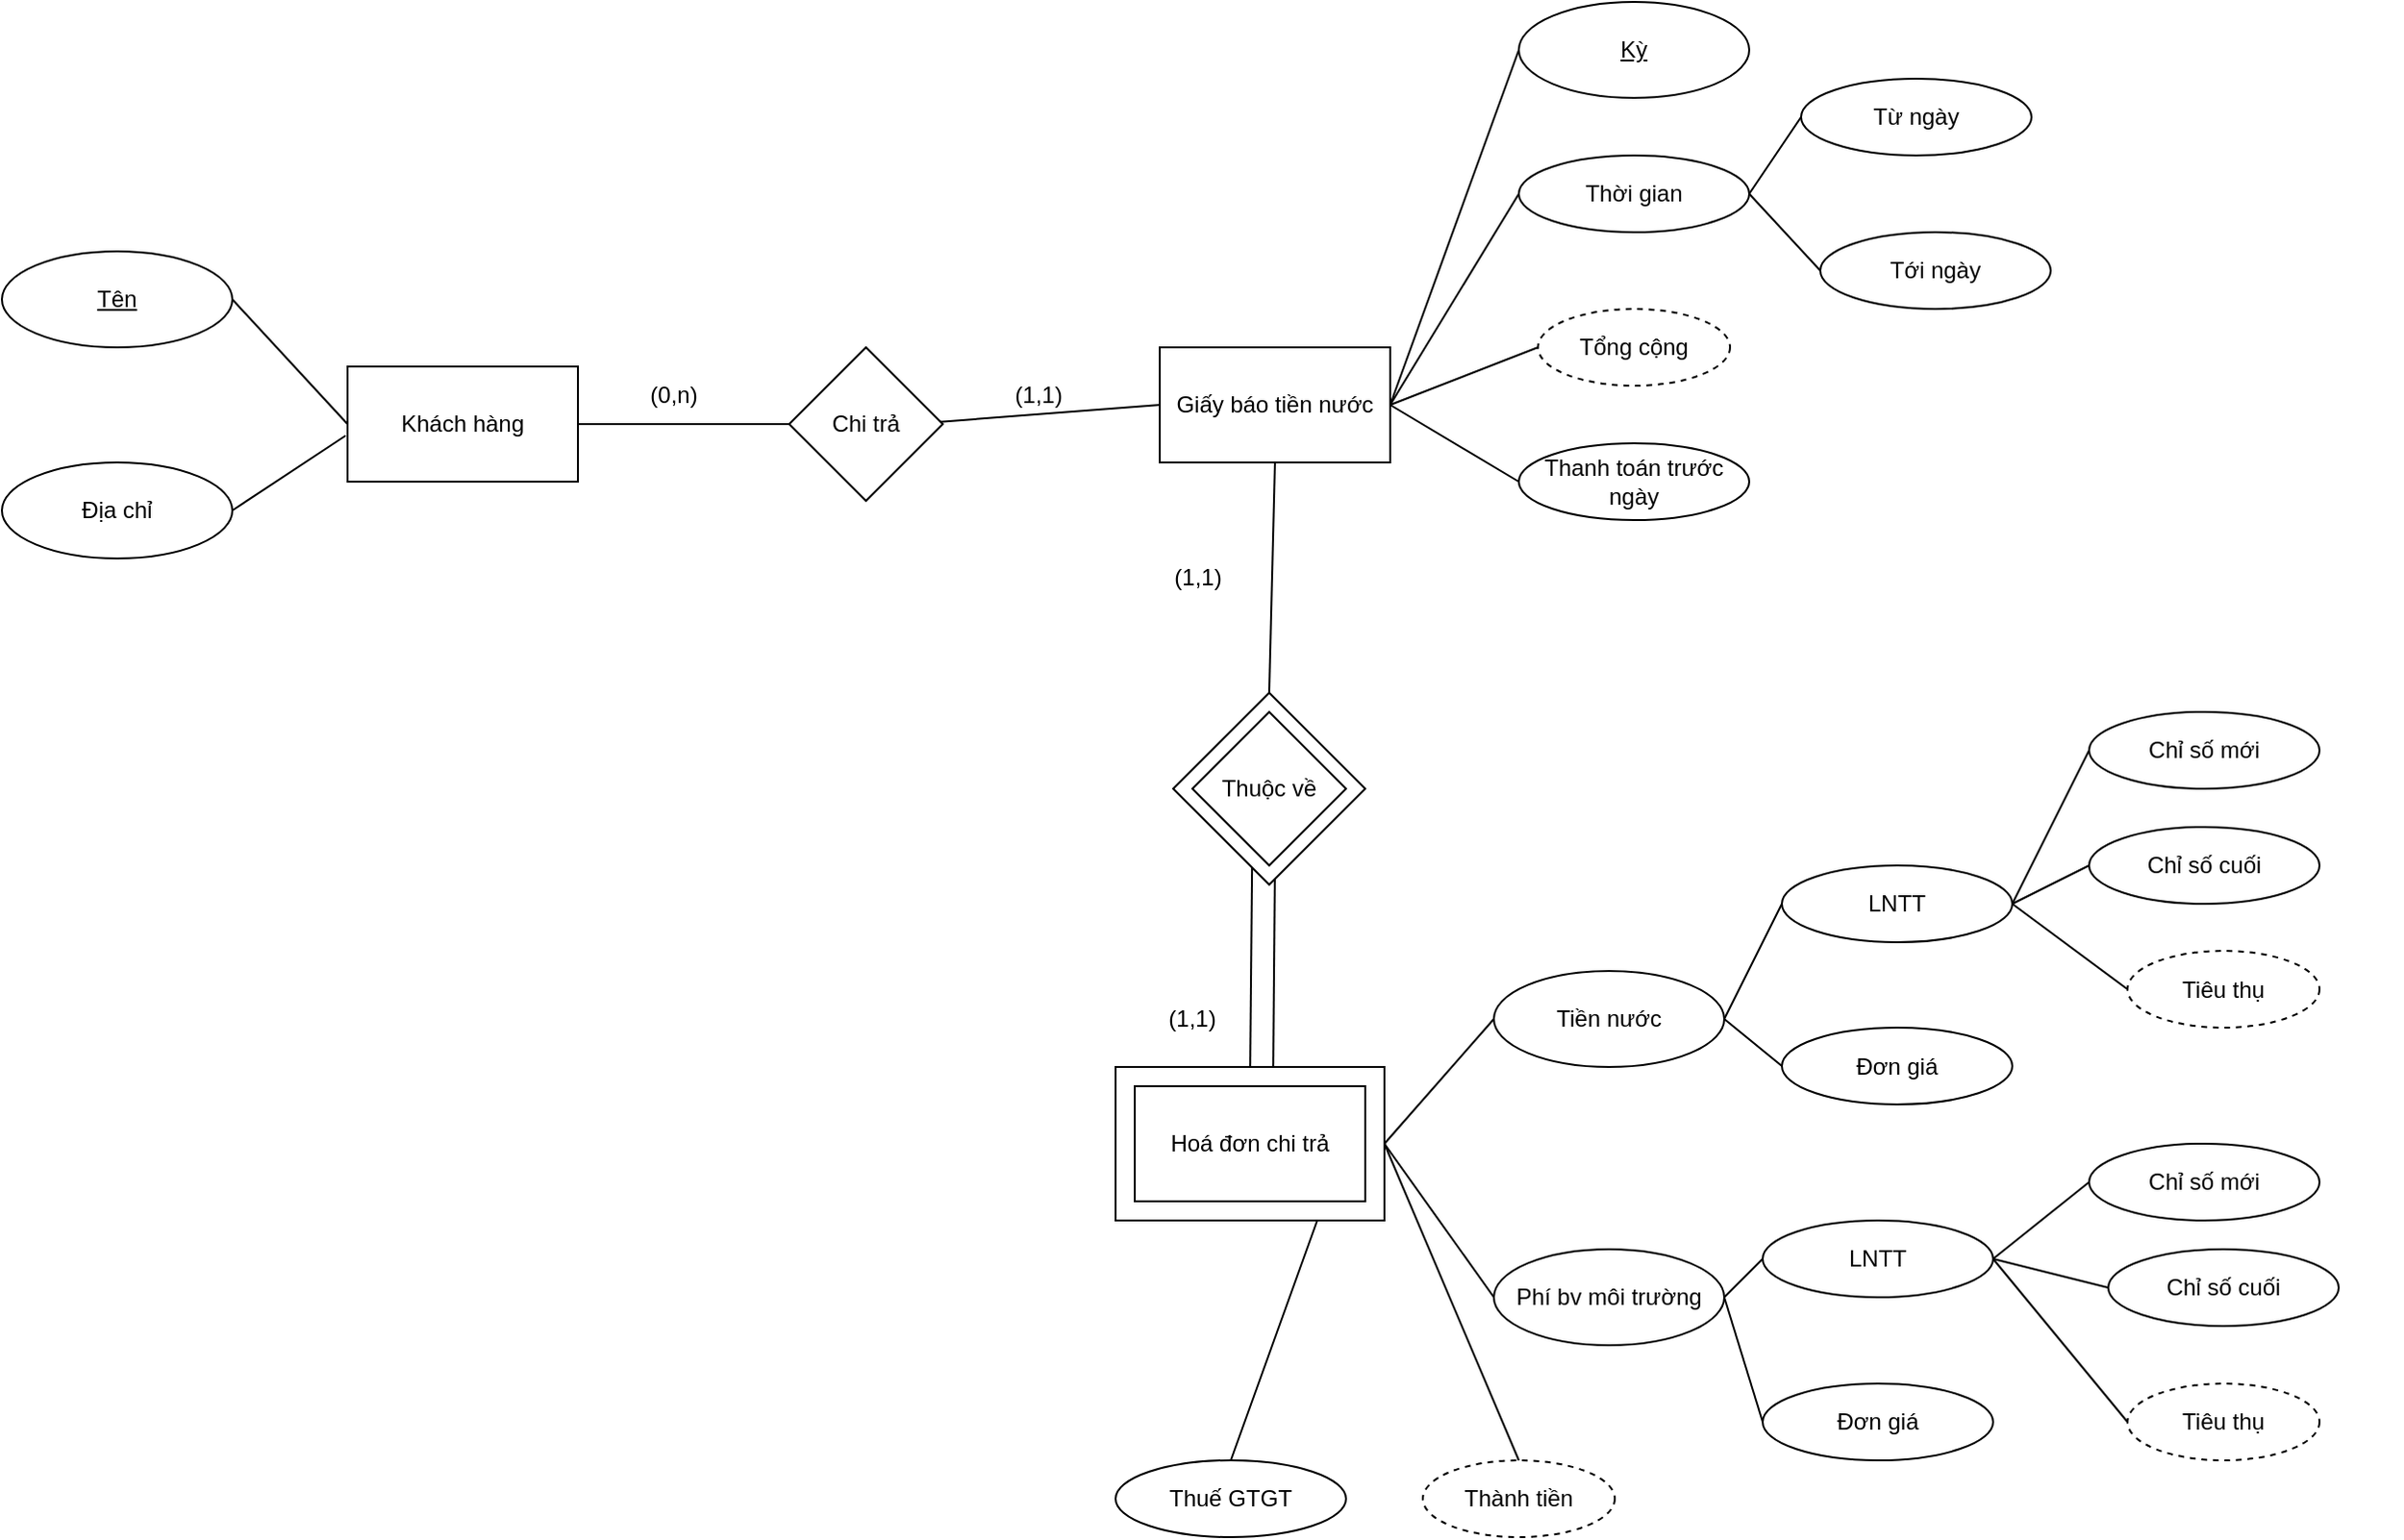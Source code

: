 <mxfile version="24.2.5" type="device">
  <diagram id="S_wKLjfsMUYISe0Ca79p" name="Trang-1">
    <mxGraphModel dx="787" dy="906" grid="1" gridSize="10" guides="1" tooltips="1" connect="1" arrows="1" fold="1" page="1" pageScale="1" pageWidth="827" pageHeight="1169" math="0" shadow="0">
      <root>
        <mxCell id="0" />
        <mxCell id="1" parent="0" />
        <mxCell id="GceaToqbHaI5IVohYFQD-154" value="" style="group" parent="1" vertex="1" connectable="0">
          <mxGeometry x="1480" y="150" width="1250" height="800" as="geometry" />
        </mxCell>
        <mxCell id="GceaToqbHaI5IVohYFQD-156" value="" style="endArrow=none;html=1;rounded=0;exitX=1;exitY=0.5;exitDx=0;exitDy=0;entryX=0;entryY=0.5;entryDx=0;entryDy=0;" parent="GceaToqbHaI5IVohYFQD-154" target="GceaToqbHaI5IVohYFQD-168" edge="1">
          <mxGeometry width="50" height="50" relative="1" as="geometry">
            <mxPoint x="480" y="219.5" as="sourcePoint" />
            <mxPoint x="593" y="220" as="targetPoint" />
          </mxGeometry>
        </mxCell>
        <mxCell id="GceaToqbHaI5IVohYFQD-158" value="" style="endArrow=none;html=1;rounded=0;exitX=0.5;exitY=0;exitDx=0;exitDy=0;entryX=0.5;entryY=1;entryDx=0;entryDy=0;" parent="GceaToqbHaI5IVohYFQD-154" source="GceaToqbHaI5IVohYFQD-206" target="GceaToqbHaI5IVohYFQD-168" edge="1">
          <mxGeometry width="50" height="50" relative="1" as="geometry">
            <mxPoint x="653.76" y="369" as="sourcePoint" />
            <mxPoint x="653.002" y="244" as="targetPoint" />
          </mxGeometry>
        </mxCell>
        <mxCell id="GceaToqbHaI5IVohYFQD-160" value="" style="endArrow=none;html=1;rounded=0;entryX=0.411;entryY=0.89;entryDx=0;entryDy=0;entryPerimeter=0;exitX=0.5;exitY=0;exitDx=0;exitDy=0;" parent="GceaToqbHaI5IVohYFQD-154" source="GceaToqbHaI5IVohYFQD-181" target="GceaToqbHaI5IVohYFQD-206" edge="1">
          <mxGeometry width="50" height="50" relative="1" as="geometry">
            <mxPoint x="470" y="630" as="sourcePoint" />
            <mxPoint x="520" y="580" as="targetPoint" />
          </mxGeometry>
        </mxCell>
        <mxCell id="GceaToqbHaI5IVohYFQD-161" value="Khách hàng" style="rounded=0;whiteSpace=wrap;html=1;" parent="GceaToqbHaI5IVohYFQD-154" vertex="1">
          <mxGeometry x="180" y="190" width="120" height="60" as="geometry" />
        </mxCell>
        <mxCell id="GceaToqbHaI5IVohYFQD-162" value="&lt;u&gt;Tên&lt;/u&gt;" style="ellipse;whiteSpace=wrap;html=1;" parent="GceaToqbHaI5IVohYFQD-154" vertex="1">
          <mxGeometry y="130" width="120" height="50" as="geometry" />
        </mxCell>
        <mxCell id="GceaToqbHaI5IVohYFQD-163" value="Địa chỉ" style="ellipse;whiteSpace=wrap;html=1;" parent="GceaToqbHaI5IVohYFQD-154" vertex="1">
          <mxGeometry y="240" width="120" height="50" as="geometry" />
        </mxCell>
        <mxCell id="GceaToqbHaI5IVohYFQD-164" value="" style="endArrow=none;html=1;rounded=0;exitX=1;exitY=0.5;exitDx=0;exitDy=0;entryX=-0.008;entryY=0.6;entryDx=0;entryDy=0;entryPerimeter=0;" parent="GceaToqbHaI5IVohYFQD-154" source="GceaToqbHaI5IVohYFQD-163" target="GceaToqbHaI5IVohYFQD-161" edge="1">
          <mxGeometry width="50" height="50" relative="1" as="geometry">
            <mxPoint x="130" y="370" as="sourcePoint" />
            <mxPoint x="180" y="320" as="targetPoint" />
          </mxGeometry>
        </mxCell>
        <mxCell id="GceaToqbHaI5IVohYFQD-165" value="" style="endArrow=none;html=1;rounded=0;entryX=0;entryY=0.5;entryDx=0;entryDy=0;exitX=1;exitY=0.5;exitDx=0;exitDy=0;" parent="GceaToqbHaI5IVohYFQD-154" source="GceaToqbHaI5IVohYFQD-162" target="GceaToqbHaI5IVohYFQD-161" edge="1">
          <mxGeometry width="50" height="50" relative="1" as="geometry">
            <mxPoint x="120" y="180" as="sourcePoint" />
            <mxPoint x="209" y="151" as="targetPoint" />
          </mxGeometry>
        </mxCell>
        <mxCell id="GceaToqbHaI5IVohYFQD-166" value="" style="group" parent="GceaToqbHaI5IVohYFQD-154" vertex="1" connectable="0">
          <mxGeometry x="593" y="170" width="140" height="80" as="geometry" />
        </mxCell>
        <mxCell id="GceaToqbHaI5IVohYFQD-168" value="Giấy báo tiền nước" style="rounded=0;whiteSpace=wrap;html=1;" parent="GceaToqbHaI5IVohYFQD-166" vertex="1">
          <mxGeometry x="10" y="10" width="120" height="60" as="geometry" />
        </mxCell>
        <mxCell id="GceaToqbHaI5IVohYFQD-169" value="&lt;span&gt;&lt;u&gt;Kỳ&lt;/u&gt;&lt;/span&gt;" style="ellipse;whiteSpace=wrap;html=1;fontStyle=0" parent="GceaToqbHaI5IVohYFQD-154" vertex="1">
          <mxGeometry x="790" width="120" height="50" as="geometry" />
        </mxCell>
        <mxCell id="GceaToqbHaI5IVohYFQD-170" value="Thời gian" style="ellipse;whiteSpace=wrap;html=1;" parent="GceaToqbHaI5IVohYFQD-154" vertex="1">
          <mxGeometry x="790" y="80" width="120" height="40" as="geometry" />
        </mxCell>
        <mxCell id="GceaToqbHaI5IVohYFQD-171" value="" style="endArrow=none;html=1;rounded=0;exitX=1;exitY=0.5;exitDx=0;exitDy=0;entryX=0;entryY=0.5;entryDx=0;entryDy=0;" parent="GceaToqbHaI5IVohYFQD-154" source="GceaToqbHaI5IVohYFQD-168" target="GceaToqbHaI5IVohYFQD-169" edge="1">
          <mxGeometry width="50" height="50" relative="1" as="geometry">
            <mxPoint x="730" y="210.0" as="sourcePoint" />
            <mxPoint x="800" y="290" as="targetPoint" />
          </mxGeometry>
        </mxCell>
        <mxCell id="GceaToqbHaI5IVohYFQD-172" value="" style="endArrow=none;html=1;rounded=0;exitX=1;exitY=0.5;exitDx=0;exitDy=0;entryX=0;entryY=0.5;entryDx=0;entryDy=0;" parent="GceaToqbHaI5IVohYFQD-154" source="GceaToqbHaI5IVohYFQD-168" target="GceaToqbHaI5IVohYFQD-170" edge="1">
          <mxGeometry width="50" height="50" relative="1" as="geometry">
            <mxPoint x="730" y="210.0" as="sourcePoint" />
            <mxPoint x="870" y="240" as="targetPoint" />
          </mxGeometry>
        </mxCell>
        <mxCell id="GceaToqbHaI5IVohYFQD-173" value="Từ ngày" style="ellipse;whiteSpace=wrap;html=1;" parent="GceaToqbHaI5IVohYFQD-154" vertex="1">
          <mxGeometry x="937" y="40" width="120" height="40" as="geometry" />
        </mxCell>
        <mxCell id="GceaToqbHaI5IVohYFQD-174" value="Tới ngày" style="ellipse;whiteSpace=wrap;html=1;" parent="GceaToqbHaI5IVohYFQD-154" vertex="1">
          <mxGeometry x="947" y="120" width="120" height="40" as="geometry" />
        </mxCell>
        <mxCell id="GceaToqbHaI5IVohYFQD-175" value="" style="endArrow=none;html=1;rounded=0;exitX=1;exitY=0.5;exitDx=0;exitDy=0;entryX=0;entryY=0.5;entryDx=0;entryDy=0;" parent="GceaToqbHaI5IVohYFQD-154" source="GceaToqbHaI5IVohYFQD-170" target="GceaToqbHaI5IVohYFQD-173" edge="1">
          <mxGeometry width="50" height="50" relative="1" as="geometry">
            <mxPoint x="860" y="280" as="sourcePoint" />
            <mxPoint x="910" y="230" as="targetPoint" />
          </mxGeometry>
        </mxCell>
        <mxCell id="GceaToqbHaI5IVohYFQD-176" value="" style="endArrow=none;html=1;rounded=0;exitX=1;exitY=0.5;exitDx=0;exitDy=0;entryX=0;entryY=0.5;entryDx=0;entryDy=0;" parent="GceaToqbHaI5IVohYFQD-154" source="GceaToqbHaI5IVohYFQD-170" target="GceaToqbHaI5IVohYFQD-174" edge="1">
          <mxGeometry width="50" height="50" relative="1" as="geometry">
            <mxPoint x="920" y="110" as="sourcePoint" />
            <mxPoint x="947" y="70" as="targetPoint" />
          </mxGeometry>
        </mxCell>
        <mxCell id="GceaToqbHaI5IVohYFQD-177" value="" style="group" parent="GceaToqbHaI5IVohYFQD-154" vertex="1" connectable="0">
          <mxGeometry x="580" y="420" width="670" height="380" as="geometry" />
        </mxCell>
        <mxCell id="GceaToqbHaI5IVohYFQD-178" value="" style="endArrow=none;html=1;rounded=0;entryX=0.411;entryY=0.89;entryDx=0;entryDy=0;entryPerimeter=0;exitX=0.5;exitY=0;exitDx=0;exitDy=0;" parent="GceaToqbHaI5IVohYFQD-177" edge="1">
          <mxGeometry width="50" height="50" relative="1" as="geometry">
            <mxPoint x="82" y="146" as="sourcePoint" />
            <mxPoint x="83" y="30" as="targetPoint" />
          </mxGeometry>
        </mxCell>
        <mxCell id="GceaToqbHaI5IVohYFQD-179" value="" style="group" parent="GceaToqbHaI5IVohYFQD-177" vertex="1" connectable="0">
          <mxGeometry y="135" width="140" height="80" as="geometry" />
        </mxCell>
        <mxCell id="GceaToqbHaI5IVohYFQD-180" value="" style="rounded=0;whiteSpace=wrap;html=1;" parent="GceaToqbHaI5IVohYFQD-179" vertex="1">
          <mxGeometry width="140" height="80" as="geometry" />
        </mxCell>
        <mxCell id="GceaToqbHaI5IVohYFQD-181" value="Hoá đơn chi trả" style="rounded=0;whiteSpace=wrap;html=1;" parent="GceaToqbHaI5IVohYFQD-179" vertex="1">
          <mxGeometry x="10" y="10" width="120" height="60" as="geometry" />
        </mxCell>
        <mxCell id="GceaToqbHaI5IVohYFQD-182" value="Tiền nước" style="ellipse;whiteSpace=wrap;html=1;" parent="GceaToqbHaI5IVohYFQD-177" vertex="1">
          <mxGeometry x="197" y="85" width="120" height="50" as="geometry" />
        </mxCell>
        <mxCell id="GceaToqbHaI5IVohYFQD-183" value="Phí bv môi trường" style="ellipse;whiteSpace=wrap;html=1;" parent="GceaToqbHaI5IVohYFQD-177" vertex="1">
          <mxGeometry x="197" y="230" width="120" height="50" as="geometry" />
        </mxCell>
        <mxCell id="GceaToqbHaI5IVohYFQD-184" value="" style="endArrow=none;html=1;rounded=0;exitX=1;exitY=0.5;exitDx=0;exitDy=0;entryX=0;entryY=0.5;entryDx=0;entryDy=0;" parent="GceaToqbHaI5IVohYFQD-177" source="GceaToqbHaI5IVohYFQD-180" target="GceaToqbHaI5IVohYFQD-182" edge="1">
          <mxGeometry width="50" height="50" relative="1" as="geometry">
            <mxPoint x="117" y="310" as="sourcePoint" />
            <mxPoint x="167" y="260" as="targetPoint" />
          </mxGeometry>
        </mxCell>
        <mxCell id="GceaToqbHaI5IVohYFQD-185" value="" style="endArrow=none;html=1;rounded=0;exitX=1;exitY=0.5;exitDx=0;exitDy=0;entryX=0;entryY=0.5;entryDx=0;entryDy=0;" parent="GceaToqbHaI5IVohYFQD-177" source="GceaToqbHaI5IVohYFQD-180" target="GceaToqbHaI5IVohYFQD-183" edge="1">
          <mxGeometry width="50" height="50" relative="1" as="geometry">
            <mxPoint x="150" y="185" as="sourcePoint" />
            <mxPoint x="207" y="120" as="targetPoint" />
          </mxGeometry>
        </mxCell>
        <mxCell id="GceaToqbHaI5IVohYFQD-186" value="LNTT" style="ellipse;whiteSpace=wrap;html=1;" parent="GceaToqbHaI5IVohYFQD-177" vertex="1">
          <mxGeometry x="347" y="30" width="120" height="40" as="geometry" />
        </mxCell>
        <mxCell id="GceaToqbHaI5IVohYFQD-187" value="Đơn giá" style="ellipse;whiteSpace=wrap;html=1;" parent="GceaToqbHaI5IVohYFQD-177" vertex="1">
          <mxGeometry x="347" y="114.5" width="120" height="40" as="geometry" />
        </mxCell>
        <mxCell id="GceaToqbHaI5IVohYFQD-188" value="LNTT" style="ellipse;whiteSpace=wrap;html=1;" parent="GceaToqbHaI5IVohYFQD-177" vertex="1">
          <mxGeometry x="337" y="215" width="120" height="40" as="geometry" />
        </mxCell>
        <mxCell id="GceaToqbHaI5IVohYFQD-189" value="Đơn giá" style="ellipse;whiteSpace=wrap;html=1;" parent="GceaToqbHaI5IVohYFQD-177" vertex="1">
          <mxGeometry x="337" y="300" width="120" height="40" as="geometry" />
        </mxCell>
        <mxCell id="GceaToqbHaI5IVohYFQD-190" value="" style="endArrow=none;html=1;rounded=0;entryX=1;entryY=0.5;entryDx=0;entryDy=0;exitX=0;exitY=0.5;exitDx=0;exitDy=0;" parent="GceaToqbHaI5IVohYFQD-177" source="GceaToqbHaI5IVohYFQD-187" target="GceaToqbHaI5IVohYFQD-182" edge="1">
          <mxGeometry width="50" height="50" relative="1" as="geometry">
            <mxPoint x="67" y="350" as="sourcePoint" />
            <mxPoint x="117" y="300" as="targetPoint" />
          </mxGeometry>
        </mxCell>
        <mxCell id="GceaToqbHaI5IVohYFQD-191" value="" style="endArrow=none;html=1;rounded=0;entryX=1;entryY=0.5;entryDx=0;entryDy=0;exitX=0;exitY=0.5;exitDx=0;exitDy=0;" parent="GceaToqbHaI5IVohYFQD-177" source="GceaToqbHaI5IVohYFQD-186" target="GceaToqbHaI5IVohYFQD-182" edge="1">
          <mxGeometry width="50" height="50" relative="1" as="geometry">
            <mxPoint x="357" y="145" as="sourcePoint" />
            <mxPoint x="327" y="120" as="targetPoint" />
          </mxGeometry>
        </mxCell>
        <mxCell id="GceaToqbHaI5IVohYFQD-192" value="" style="endArrow=none;html=1;rounded=0;entryX=1;entryY=0.5;entryDx=0;entryDy=0;exitX=0;exitY=0.5;exitDx=0;exitDy=0;" parent="GceaToqbHaI5IVohYFQD-177" source="GceaToqbHaI5IVohYFQD-188" target="GceaToqbHaI5IVohYFQD-183" edge="1">
          <mxGeometry width="50" height="50" relative="1" as="geometry">
            <mxPoint x="317" y="190" as="sourcePoint" />
            <mxPoint x="287" y="250" as="targetPoint" />
          </mxGeometry>
        </mxCell>
        <mxCell id="GceaToqbHaI5IVohYFQD-193" value="" style="endArrow=none;html=1;rounded=0;entryX=1;entryY=0.5;entryDx=0;entryDy=0;exitX=0;exitY=0.5;exitDx=0;exitDy=0;" parent="GceaToqbHaI5IVohYFQD-177" source="GceaToqbHaI5IVohYFQD-189" target="GceaToqbHaI5IVohYFQD-183" edge="1">
          <mxGeometry width="50" height="50" relative="1" as="geometry">
            <mxPoint x="347" y="245" as="sourcePoint" />
            <mxPoint x="317" y="285" as="targetPoint" />
          </mxGeometry>
        </mxCell>
        <mxCell id="GceaToqbHaI5IVohYFQD-194" value="Chỉ số mới" style="ellipse;whiteSpace=wrap;html=1;" parent="GceaToqbHaI5IVohYFQD-177" vertex="1">
          <mxGeometry x="507" y="175" width="120" height="40" as="geometry" />
        </mxCell>
        <mxCell id="GceaToqbHaI5IVohYFQD-195" value="Chỉ số cuối" style="ellipse;whiteSpace=wrap;html=1;" parent="GceaToqbHaI5IVohYFQD-177" vertex="1">
          <mxGeometry x="507" y="10" width="120" height="40" as="geometry" />
        </mxCell>
        <mxCell id="GceaToqbHaI5IVohYFQD-196" value="Chỉ số cuối" style="ellipse;whiteSpace=wrap;html=1;" parent="GceaToqbHaI5IVohYFQD-177" vertex="1">
          <mxGeometry x="517" y="230" width="120" height="40" as="geometry" />
        </mxCell>
        <mxCell id="GceaToqbHaI5IVohYFQD-197" value="" style="endArrow=none;html=1;rounded=0;entryX=1;entryY=0.5;entryDx=0;entryDy=0;exitX=0;exitY=0.5;exitDx=0;exitDy=0;" parent="GceaToqbHaI5IVohYFQD-177" source="GceaToqbHaI5IVohYFQD-196" target="GceaToqbHaI5IVohYFQD-188" edge="1">
          <mxGeometry width="50" height="50" relative="1" as="geometry">
            <mxPoint x="177" y="380" as="sourcePoint" />
            <mxPoint x="227" y="330" as="targetPoint" />
          </mxGeometry>
        </mxCell>
        <mxCell id="GceaToqbHaI5IVohYFQD-198" value="" style="endArrow=none;html=1;rounded=0;entryX=1;entryY=0.5;entryDx=0;entryDy=0;exitX=0;exitY=0.5;exitDx=0;exitDy=0;" parent="GceaToqbHaI5IVohYFQD-177" source="GceaToqbHaI5IVohYFQD-194" target="GceaToqbHaI5IVohYFQD-188" edge="1">
          <mxGeometry width="50" height="50" relative="1" as="geometry">
            <mxPoint x="527" y="270" as="sourcePoint" />
            <mxPoint x="467" y="245" as="targetPoint" />
          </mxGeometry>
        </mxCell>
        <mxCell id="GceaToqbHaI5IVohYFQD-199" value="" style="endArrow=none;html=1;rounded=0;entryX=1;entryY=0.5;entryDx=0;entryDy=0;exitX=0;exitY=0.5;exitDx=0;exitDy=0;" parent="GceaToqbHaI5IVohYFQD-177" source="GceaToqbHaI5IVohYFQD-195" target="GceaToqbHaI5IVohYFQD-186" edge="1">
          <mxGeometry width="50" height="50" relative="1" as="geometry">
            <mxPoint x="537" y="125" as="sourcePoint" />
            <mxPoint x="477" y="100" as="targetPoint" />
          </mxGeometry>
        </mxCell>
        <mxCell id="GceaToqbHaI5IVohYFQD-200" value="(1,1)" style="text;html=1;align=center;verticalAlign=middle;whiteSpace=wrap;rounded=0;" parent="GceaToqbHaI5IVohYFQD-177" vertex="1">
          <mxGeometry x="10" y="95" width="60" height="30" as="geometry" />
        </mxCell>
        <mxCell id="GceaToqbHaI5IVohYFQD-203" value="" style="endArrow=none;html=1;rounded=0;entryX=1;entryY=0.5;entryDx=0;entryDy=0;exitX=0;exitY=0.5;exitDx=0;exitDy=0;" parent="GceaToqbHaI5IVohYFQD-177" source="n2CNDK47CnoUd1AslR81-68" target="GceaToqbHaI5IVohYFQD-188" edge="1">
          <mxGeometry width="50" height="50" relative="1" as="geometry">
            <mxPoint x="517" y="307.5" as="sourcePoint" />
            <mxPoint x="500" y="260" as="targetPoint" />
          </mxGeometry>
        </mxCell>
        <mxCell id="GceaToqbHaI5IVohYFQD-204" value="" style="endArrow=none;html=1;rounded=0;entryX=1;entryY=0.5;entryDx=0;entryDy=0;exitX=0;exitY=0.5;exitDx=0;exitDy=0;" parent="GceaToqbHaI5IVohYFQD-177" source="n2CNDK47CnoUd1AslR81-69" target="GceaToqbHaI5IVohYFQD-186" edge="1">
          <mxGeometry width="50" height="50" relative="1" as="geometry">
            <mxPoint x="507" y="87.5" as="sourcePoint" />
            <mxPoint x="490" y="60" as="targetPoint" />
          </mxGeometry>
        </mxCell>
        <mxCell id="GceaToqbHaI5IVohYFQD-212" value="Thuế GTGT" style="ellipse;whiteSpace=wrap;html=1;" parent="GceaToqbHaI5IVohYFQD-177" vertex="1">
          <mxGeometry y="340" width="120" height="40" as="geometry" />
        </mxCell>
        <mxCell id="GceaToqbHaI5IVohYFQD-215" value="" style="endArrow=none;html=1;rounded=0;entryX=0.75;entryY=1;entryDx=0;entryDy=0;exitX=0.5;exitY=0;exitDx=0;exitDy=0;" parent="GceaToqbHaI5IVohYFQD-177" source="GceaToqbHaI5IVohYFQD-212" target="GceaToqbHaI5IVohYFQD-180" edge="1">
          <mxGeometry width="50" height="50" relative="1" as="geometry">
            <mxPoint x="-90" y="-70" as="sourcePoint" />
            <mxPoint x="-40" y="-120" as="targetPoint" />
          </mxGeometry>
        </mxCell>
        <mxCell id="n2CNDK47CnoUd1AslR81-68" value="Tiêu thụ" style="ellipse;whiteSpace=wrap;html=1;align=center;dashed=1;" parent="GceaToqbHaI5IVohYFQD-177" vertex="1">
          <mxGeometry x="527" y="300" width="100" height="40" as="geometry" />
        </mxCell>
        <mxCell id="n2CNDK47CnoUd1AslR81-69" value="Tiêu thụ" style="ellipse;whiteSpace=wrap;html=1;align=center;dashed=1;" parent="GceaToqbHaI5IVohYFQD-177" vertex="1">
          <mxGeometry x="527" y="74.5" width="100" height="40" as="geometry" />
        </mxCell>
        <mxCell id="GceaToqbHaI5IVohYFQD-205" value="" style="group" parent="GceaToqbHaI5IVohYFQD-154" vertex="1" connectable="0">
          <mxGeometry x="610" y="360" width="100" height="100" as="geometry" />
        </mxCell>
        <mxCell id="GceaToqbHaI5IVohYFQD-206" value="" style="rhombus;whiteSpace=wrap;html=1;container=1;" parent="GceaToqbHaI5IVohYFQD-205" vertex="1">
          <mxGeometry width="100" height="100" as="geometry">
            <mxRectangle width="50" height="40" as="alternateBounds" />
          </mxGeometry>
        </mxCell>
        <mxCell id="GceaToqbHaI5IVohYFQD-207" value="Thuộc về" style="rhombus;whiteSpace=wrap;html=1;" parent="GceaToqbHaI5IVohYFQD-205" vertex="1">
          <mxGeometry x="10" y="10" width="80" height="80" as="geometry" />
        </mxCell>
        <mxCell id="GceaToqbHaI5IVohYFQD-208" value="Chi trả" style="rhombus;whiteSpace=wrap;html=1;" parent="GceaToqbHaI5IVohYFQD-154" vertex="1">
          <mxGeometry x="410" y="180" width="80" height="80" as="geometry" />
        </mxCell>
        <mxCell id="GceaToqbHaI5IVohYFQD-209" value="" style="endArrow=none;html=1;rounded=0;exitX=1;exitY=0.5;exitDx=0;exitDy=0;entryX=0;entryY=0.5;entryDx=0;entryDy=0;" parent="GceaToqbHaI5IVohYFQD-154" source="GceaToqbHaI5IVohYFQD-161" target="GceaToqbHaI5IVohYFQD-208" edge="1">
          <mxGeometry width="50" height="50" relative="1" as="geometry">
            <mxPoint x="380" y="360" as="sourcePoint" />
            <mxPoint x="430" y="310" as="targetPoint" />
          </mxGeometry>
        </mxCell>
        <mxCell id="GceaToqbHaI5IVohYFQD-214" value="Thanh toán trước ngày" style="ellipse;whiteSpace=wrap;html=1;" parent="GceaToqbHaI5IVohYFQD-154" vertex="1">
          <mxGeometry x="790" y="230" width="120" height="40" as="geometry" />
        </mxCell>
        <mxCell id="GceaToqbHaI5IVohYFQD-216" value="" style="endArrow=none;html=1;rounded=0;entryX=1;entryY=0.5;entryDx=0;entryDy=0;exitX=0;exitY=0.5;exitDx=0;exitDy=0;" parent="GceaToqbHaI5IVohYFQD-154" source="LJFVoqIZ_RcjO9UERlyw-1" target="GceaToqbHaI5IVohYFQD-168" edge="1">
          <mxGeometry width="50" height="50" relative="1" as="geometry">
            <mxPoint x="790" y="180" as="sourcePoint" />
            <mxPoint x="730" y="210.0" as="targetPoint" />
          </mxGeometry>
        </mxCell>
        <mxCell id="GceaToqbHaI5IVohYFQD-217" value="" style="endArrow=none;html=1;rounded=0;entryX=1;entryY=0.5;entryDx=0;entryDy=0;exitX=0;exitY=0.5;exitDx=0;exitDy=0;" parent="GceaToqbHaI5IVohYFQD-154" source="GceaToqbHaI5IVohYFQD-214" target="GceaToqbHaI5IVohYFQD-168" edge="1">
          <mxGeometry width="50" height="50" relative="1" as="geometry">
            <mxPoint x="797" y="290" as="sourcePoint" />
            <mxPoint x="730" y="210.0" as="targetPoint" />
          </mxGeometry>
        </mxCell>
        <mxCell id="GceaToqbHaI5IVohYFQD-218" value="(0,n)" style="text;html=1;align=center;verticalAlign=middle;whiteSpace=wrap;rounded=0;" parent="GceaToqbHaI5IVohYFQD-154" vertex="1">
          <mxGeometry x="320" y="190" width="60" height="30" as="geometry" />
        </mxCell>
        <mxCell id="GceaToqbHaI5IVohYFQD-219" value="(1,1)" style="text;html=1;align=center;verticalAlign=middle;whiteSpace=wrap;rounded=0;" parent="GceaToqbHaI5IVohYFQD-154" vertex="1">
          <mxGeometry x="510" y="190" width="60" height="30" as="geometry" />
        </mxCell>
        <mxCell id="GceaToqbHaI5IVohYFQD-220" value="(1,1)" style="text;html=1;align=center;verticalAlign=middle;whiteSpace=wrap;rounded=0;" parent="GceaToqbHaI5IVohYFQD-154" vertex="1">
          <mxGeometry x="593" y="285" width="60" height="30" as="geometry" />
        </mxCell>
        <mxCell id="GceaToqbHaI5IVohYFQD-221" value="Chỉ số mới" style="ellipse;whiteSpace=wrap;html=1;" parent="GceaToqbHaI5IVohYFQD-154" vertex="1">
          <mxGeometry x="1087" y="370" width="120" height="40" as="geometry" />
        </mxCell>
        <mxCell id="GceaToqbHaI5IVohYFQD-222" value="" style="endArrow=none;html=1;rounded=0;entryX=1;entryY=0.5;entryDx=0;entryDy=0;exitX=0;exitY=0.5;exitDx=0;exitDy=0;" parent="GceaToqbHaI5IVohYFQD-154" source="GceaToqbHaI5IVohYFQD-221" target="GceaToqbHaI5IVohYFQD-186" edge="1">
          <mxGeometry width="50" height="50" relative="1" as="geometry">
            <mxPoint x="1107" y="510" as="sourcePoint" />
            <mxPoint x="1057" y="480" as="targetPoint" />
          </mxGeometry>
        </mxCell>
        <mxCell id="n2CNDK47CnoUd1AslR81-64" value="Thành tiền" style="ellipse;whiteSpace=wrap;html=1;align=center;dashed=1;" parent="GceaToqbHaI5IVohYFQD-154" vertex="1">
          <mxGeometry x="740" y="760" width="100" height="40" as="geometry" />
        </mxCell>
        <mxCell id="n2CNDK47CnoUd1AslR81-65" value="" style="endArrow=none;html=1;rounded=0;entryX=0.5;entryY=0;entryDx=0;entryDy=0;exitX=1;exitY=0.5;exitDx=0;exitDy=0;" parent="GceaToqbHaI5IVohYFQD-154" source="GceaToqbHaI5IVohYFQD-180" target="n2CNDK47CnoUd1AslR81-64" edge="1">
          <mxGeometry width="50" height="50" relative="1" as="geometry">
            <mxPoint x="480" y="830" as="sourcePoint" />
            <mxPoint x="530" y="780" as="targetPoint" />
          </mxGeometry>
        </mxCell>
        <mxCell id="LJFVoqIZ_RcjO9UERlyw-1" value="Tổng cộng" style="ellipse;whiteSpace=wrap;html=1;align=center;dashed=1;" vertex="1" parent="GceaToqbHaI5IVohYFQD-154">
          <mxGeometry x="800" y="160" width="100" height="40" as="geometry" />
        </mxCell>
      </root>
    </mxGraphModel>
  </diagram>
</mxfile>

